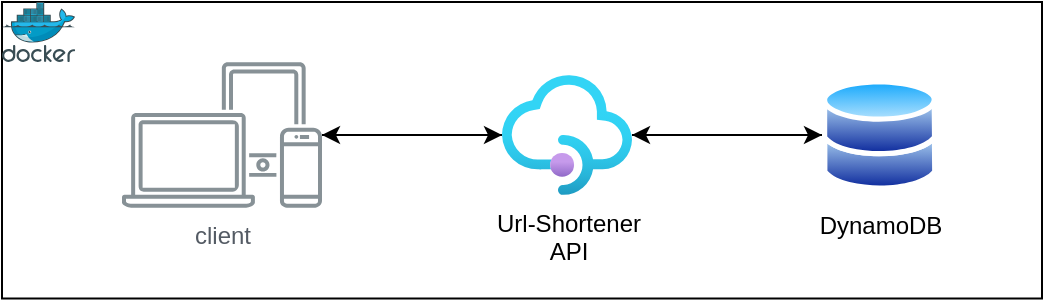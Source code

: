 <mxfile version="21.6.8" type="device">
  <diagram name="Page-1" id="gP9iUO-8AAliEErmAQyt">
    <mxGraphModel dx="849" dy="534" grid="1" gridSize="10" guides="1" tooltips="1" connect="1" arrows="1" fold="1" page="1" pageScale="1" pageWidth="827" pageHeight="1169" math="0" shadow="0">
      <root>
        <mxCell id="0" />
        <mxCell id="1" parent="0" />
        <mxCell id="trDHLIx_rtf5WcR6h-1G-4" value="" style="rounded=0;whiteSpace=wrap;html=1;" vertex="1" parent="1">
          <mxGeometry x="70" y="330" width="520" height="148.25" as="geometry" />
        </mxCell>
        <mxCell id="trDHLIx_rtf5WcR6h-1G-6" style="edgeStyle=orthogonalEdgeStyle;rounded=0;orthogonalLoop=1;jettySize=auto;html=1;" edge="1" parent="1" source="trDHLIx_rtf5WcR6h-1G-1" target="trDHLIx_rtf5WcR6h-1G-2">
          <mxGeometry relative="1" as="geometry" />
        </mxCell>
        <mxCell id="trDHLIx_rtf5WcR6h-1G-1" value="client" style="sketch=0;outlineConnect=0;gradientColor=none;fontColor=#545B64;strokeColor=none;fillColor=#879196;dashed=0;verticalLabelPosition=bottom;verticalAlign=top;align=center;html=1;fontSize=12;fontStyle=0;aspect=fixed;shape=mxgraph.aws4.illustration_devices;pointerEvents=1" vertex="1" parent="1">
          <mxGeometry x="130" y="360" width="100" height="73" as="geometry" />
        </mxCell>
        <mxCell id="trDHLIx_rtf5WcR6h-1G-7" style="edgeStyle=orthogonalEdgeStyle;rounded=0;orthogonalLoop=1;jettySize=auto;html=1;" edge="1" parent="1" source="trDHLIx_rtf5WcR6h-1G-2" target="trDHLIx_rtf5WcR6h-1G-1">
          <mxGeometry relative="1" as="geometry" />
        </mxCell>
        <mxCell id="trDHLIx_rtf5WcR6h-1G-8" style="edgeStyle=orthogonalEdgeStyle;rounded=0;orthogonalLoop=1;jettySize=auto;html=1;entryX=0;entryY=0.5;entryDx=0;entryDy=0;" edge="1" parent="1" source="trDHLIx_rtf5WcR6h-1G-2" target="trDHLIx_rtf5WcR6h-1G-3">
          <mxGeometry relative="1" as="geometry" />
        </mxCell>
        <mxCell id="trDHLIx_rtf5WcR6h-1G-2" value="Url-Shortener&lt;br&gt;API" style="image;aspect=fixed;html=1;points=[];align=center;fontSize=12;image=img/lib/azure2/app_services/API_Management_Services.svg;" vertex="1" parent="1">
          <mxGeometry x="320" y="366.5" width="65" height="60" as="geometry" />
        </mxCell>
        <mxCell id="trDHLIx_rtf5WcR6h-1G-9" style="edgeStyle=orthogonalEdgeStyle;rounded=0;orthogonalLoop=1;jettySize=auto;html=1;" edge="1" parent="1" source="trDHLIx_rtf5WcR6h-1G-3" target="trDHLIx_rtf5WcR6h-1G-2">
          <mxGeometry relative="1" as="geometry" />
        </mxCell>
        <mxCell id="trDHLIx_rtf5WcR6h-1G-3" value="DynamoDB" style="image;aspect=fixed;perimeter=ellipsePerimeter;html=1;align=center;shadow=0;dashed=0;spacingTop=3;image=img/lib/active_directory/databases.svg;" vertex="1" parent="1">
          <mxGeometry x="480" y="368.25" width="57.65" height="56.5" as="geometry" />
        </mxCell>
        <mxCell id="trDHLIx_rtf5WcR6h-1G-5" value="" style="image;sketch=0;aspect=fixed;html=1;points=[];align=center;fontSize=12;image=img/lib/mscae/Docker.svg;" vertex="1" parent="1">
          <mxGeometry x="70" y="330" width="36.59" height="30" as="geometry" />
        </mxCell>
      </root>
    </mxGraphModel>
  </diagram>
</mxfile>
